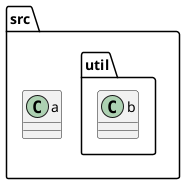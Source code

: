 @startuml
  folder src {
    class a {
    }
    folder util {
      class b {
      }

    }
  }
@enduml
